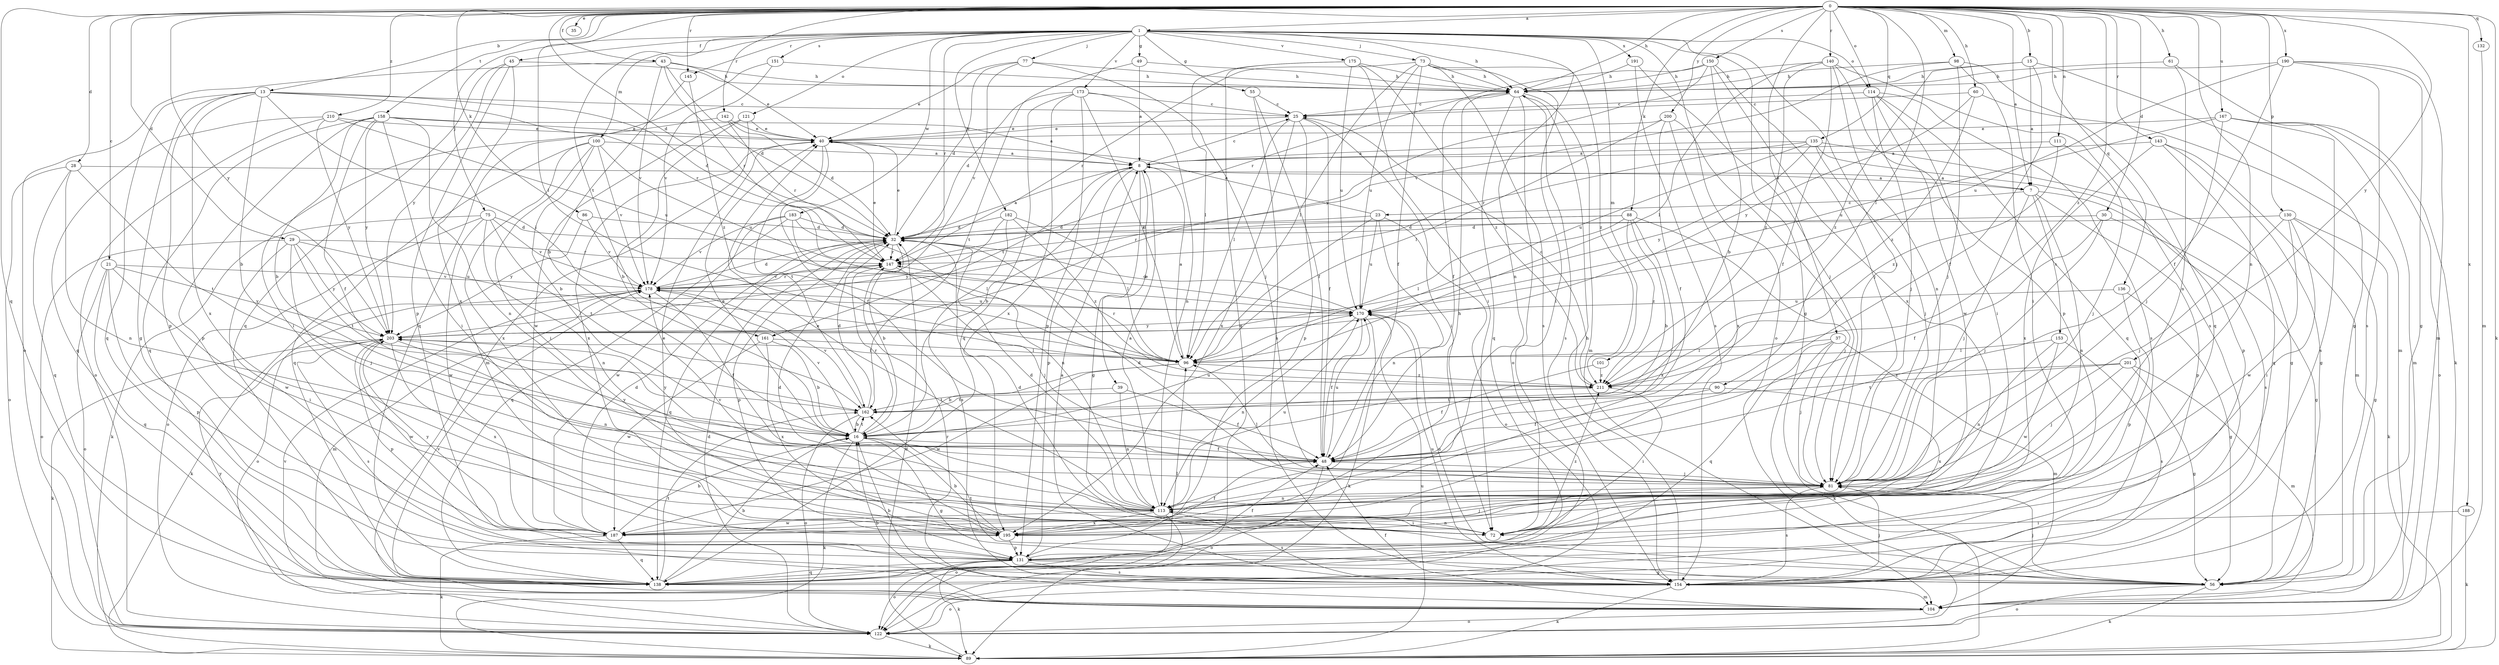 strict digraph  {
0;
1;
7;
8;
13;
15;
16;
21;
23;
25;
28;
29;
30;
32;
35;
37;
39;
40;
43;
45;
48;
49;
55;
56;
60;
61;
64;
72;
73;
75;
77;
81;
86;
88;
89;
90;
96;
98;
100;
101;
104;
111;
113;
114;
121;
122;
130;
131;
132;
135;
136;
138;
140;
142;
143;
145;
147;
150;
151;
153;
154;
158;
161;
162;
167;
170;
173;
175;
178;
182;
183;
187;
188;
190;
191;
195;
200;
201;
203;
210;
211;
0 -> 1  [label=a];
0 -> 7  [label=a];
0 -> 13  [label=b];
0 -> 15  [label=b];
0 -> 21  [label=c];
0 -> 28  [label=d];
0 -> 29  [label=d];
0 -> 30  [label=d];
0 -> 32  [label=d];
0 -> 35  [label=e];
0 -> 37  [label=e];
0 -> 43  [label=f];
0 -> 60  [label=h];
0 -> 61  [label=h];
0 -> 64  [label=h];
0 -> 86  [label=k];
0 -> 88  [label=k];
0 -> 89  [label=k];
0 -> 90  [label=l];
0 -> 96  [label=l];
0 -> 98  [label=m];
0 -> 111  [label=n];
0 -> 113  [label=n];
0 -> 114  [label=o];
0 -> 130  [label=p];
0 -> 132  [label=q];
0 -> 135  [label=q];
0 -> 136  [label=q];
0 -> 138  [label=q];
0 -> 140  [label=r];
0 -> 142  [label=r];
0 -> 143  [label=r];
0 -> 145  [label=r];
0 -> 150  [label=s];
0 -> 158  [label=t];
0 -> 167  [label=u];
0 -> 188  [label=x];
0 -> 190  [label=x];
0 -> 200  [label=y];
0 -> 201  [label=y];
0 -> 203  [label=y];
0 -> 210  [label=z];
0 -> 211  [label=z];
1 -> 45  [label=f];
1 -> 49  [label=g];
1 -> 55  [label=g];
1 -> 56  [label=g];
1 -> 64  [label=h];
1 -> 73  [label=j];
1 -> 75  [label=j];
1 -> 77  [label=j];
1 -> 81  [label=j];
1 -> 100  [label=m];
1 -> 101  [label=m];
1 -> 113  [label=n];
1 -> 114  [label=o];
1 -> 121  [label=o];
1 -> 122  [label=o];
1 -> 145  [label=r];
1 -> 147  [label=r];
1 -> 151  [label=s];
1 -> 161  [label=t];
1 -> 173  [label=v];
1 -> 175  [label=v];
1 -> 182  [label=w];
1 -> 183  [label=w];
1 -> 191  [label=x];
7 -> 23  [label=c];
7 -> 81  [label=j];
7 -> 113  [label=n];
7 -> 131  [label=p];
7 -> 153  [label=s];
7 -> 154  [label=s];
8 -> 7  [label=a];
8 -> 16  [label=b];
8 -> 25  [label=c];
8 -> 39  [label=e];
8 -> 56  [label=g];
8 -> 131  [label=p];
8 -> 161  [label=t];
13 -> 16  [label=b];
13 -> 25  [label=c];
13 -> 32  [label=d];
13 -> 56  [label=g];
13 -> 96  [label=l];
13 -> 131  [label=p];
13 -> 138  [label=q];
13 -> 147  [label=r];
13 -> 195  [label=x];
15 -> 7  [label=a];
15 -> 48  [label=f];
15 -> 56  [label=g];
15 -> 64  [label=h];
15 -> 211  [label=z];
16 -> 48  [label=f];
16 -> 56  [label=g];
16 -> 89  [label=k];
16 -> 147  [label=r];
16 -> 162  [label=t];
16 -> 170  [label=u];
16 -> 178  [label=v];
16 -> 203  [label=y];
21 -> 72  [label=i];
21 -> 122  [label=o];
21 -> 131  [label=p];
21 -> 138  [label=q];
21 -> 178  [label=v];
21 -> 203  [label=y];
23 -> 32  [label=d];
23 -> 40  [label=e];
23 -> 96  [label=l];
23 -> 113  [label=n];
23 -> 122  [label=o];
23 -> 170  [label=u];
25 -> 40  [label=e];
25 -> 48  [label=f];
25 -> 72  [label=i];
25 -> 96  [label=l];
25 -> 131  [label=p];
25 -> 195  [label=x];
28 -> 7  [label=a];
28 -> 113  [label=n];
28 -> 122  [label=o];
28 -> 138  [label=q];
28 -> 162  [label=t];
29 -> 81  [label=j];
29 -> 122  [label=o];
29 -> 147  [label=r];
29 -> 162  [label=t];
29 -> 170  [label=u];
29 -> 187  [label=w];
29 -> 203  [label=y];
30 -> 32  [label=d];
30 -> 48  [label=f];
30 -> 56  [label=g];
30 -> 81  [label=j];
32 -> 8  [label=a];
32 -> 16  [label=b];
32 -> 40  [label=e];
32 -> 131  [label=p];
32 -> 138  [label=q];
32 -> 147  [label=r];
37 -> 81  [label=j];
37 -> 89  [label=k];
37 -> 96  [label=l];
37 -> 104  [label=m];
37 -> 138  [label=q];
39 -> 48  [label=f];
39 -> 113  [label=n];
39 -> 162  [label=t];
40 -> 8  [label=a];
40 -> 48  [label=f];
40 -> 162  [label=t];
40 -> 195  [label=x];
43 -> 32  [label=d];
43 -> 40  [label=e];
43 -> 64  [label=h];
43 -> 122  [label=o];
43 -> 147  [label=r];
43 -> 178  [label=v];
45 -> 64  [label=h];
45 -> 131  [label=p];
45 -> 138  [label=q];
45 -> 195  [label=x];
45 -> 203  [label=y];
48 -> 40  [label=e];
48 -> 81  [label=j];
48 -> 122  [label=o];
48 -> 170  [label=u];
48 -> 203  [label=y];
49 -> 8  [label=a];
49 -> 64  [label=h];
49 -> 162  [label=t];
55 -> 25  [label=c];
55 -> 48  [label=f];
55 -> 154  [label=s];
56 -> 81  [label=j];
56 -> 89  [label=k];
56 -> 122  [label=o];
56 -> 162  [label=t];
56 -> 170  [label=u];
60 -> 25  [label=c];
60 -> 104  [label=m];
60 -> 203  [label=y];
60 -> 211  [label=z];
61 -> 64  [label=h];
61 -> 89  [label=k];
61 -> 113  [label=n];
64 -> 25  [label=c];
64 -> 48  [label=f];
64 -> 104  [label=m];
64 -> 122  [label=o];
64 -> 138  [label=q];
64 -> 154  [label=s];
72 -> 32  [label=d];
72 -> 113  [label=n];
72 -> 211  [label=z];
73 -> 48  [label=f];
73 -> 64  [label=h];
73 -> 72  [label=i];
73 -> 96  [label=l];
73 -> 147  [label=r];
73 -> 154  [label=s];
73 -> 170  [label=u];
73 -> 211  [label=z];
75 -> 32  [label=d];
75 -> 89  [label=k];
75 -> 113  [label=n];
75 -> 122  [label=o];
75 -> 162  [label=t];
75 -> 178  [label=v];
75 -> 187  [label=w];
77 -> 32  [label=d];
77 -> 40  [label=e];
77 -> 64  [label=h];
77 -> 81  [label=j];
77 -> 178  [label=v];
81 -> 32  [label=d];
81 -> 96  [label=l];
81 -> 113  [label=n];
81 -> 154  [label=s];
86 -> 32  [label=d];
86 -> 178  [label=v];
86 -> 203  [label=y];
88 -> 16  [label=b];
88 -> 32  [label=d];
88 -> 81  [label=j];
88 -> 96  [label=l];
88 -> 147  [label=r];
88 -> 195  [label=x];
88 -> 211  [label=z];
89 -> 32  [label=d];
89 -> 170  [label=u];
90 -> 48  [label=f];
90 -> 162  [label=t];
90 -> 195  [label=x];
96 -> 8  [label=a];
96 -> 16  [label=b];
96 -> 147  [label=r];
96 -> 187  [label=w];
96 -> 211  [label=z];
98 -> 64  [label=h];
98 -> 72  [label=i];
98 -> 81  [label=j];
98 -> 138  [label=q];
98 -> 178  [label=v];
100 -> 8  [label=a];
100 -> 16  [label=b];
100 -> 72  [label=i];
100 -> 138  [label=q];
100 -> 170  [label=u];
100 -> 178  [label=v];
100 -> 195  [label=x];
101 -> 48  [label=f];
101 -> 211  [label=z];
104 -> 16  [label=b];
104 -> 48  [label=f];
104 -> 122  [label=o];
104 -> 147  [label=r];
104 -> 178  [label=v];
104 -> 203  [label=y];
111 -> 8  [label=a];
111 -> 81  [label=j];
111 -> 211  [label=z];
113 -> 8  [label=a];
113 -> 32  [label=d];
113 -> 40  [label=e];
113 -> 72  [label=i];
113 -> 122  [label=o];
113 -> 154  [label=s];
113 -> 170  [label=u];
113 -> 178  [label=v];
113 -> 187  [label=w];
113 -> 195  [label=x];
114 -> 25  [label=c];
114 -> 72  [label=i];
114 -> 81  [label=j];
114 -> 138  [label=q];
114 -> 154  [label=s];
114 -> 187  [label=w];
121 -> 16  [label=b];
121 -> 40  [label=e];
121 -> 104  [label=m];
121 -> 187  [label=w];
122 -> 32  [label=d];
122 -> 89  [label=k];
122 -> 178  [label=v];
130 -> 32  [label=d];
130 -> 56  [label=g];
130 -> 72  [label=i];
130 -> 81  [label=j];
130 -> 89  [label=k];
130 -> 187  [label=w];
131 -> 48  [label=f];
131 -> 56  [label=g];
131 -> 89  [label=k];
131 -> 122  [label=o];
131 -> 138  [label=q];
131 -> 154  [label=s];
132 -> 104  [label=m];
135 -> 8  [label=a];
135 -> 56  [label=g];
135 -> 81  [label=j];
135 -> 131  [label=p];
135 -> 147  [label=r];
135 -> 170  [label=u];
135 -> 203  [label=y];
136 -> 56  [label=g];
136 -> 131  [label=p];
136 -> 170  [label=u];
138 -> 16  [label=b];
138 -> 96  [label=l];
138 -> 162  [label=t];
140 -> 48  [label=f];
140 -> 64  [label=h];
140 -> 96  [label=l];
140 -> 113  [label=n];
140 -> 131  [label=p];
140 -> 154  [label=s];
140 -> 211  [label=z];
142 -> 32  [label=d];
142 -> 40  [label=e];
142 -> 72  [label=i];
142 -> 147  [label=r];
143 -> 8  [label=a];
143 -> 56  [label=g];
143 -> 104  [label=m];
143 -> 138  [label=q];
143 -> 195  [label=x];
145 -> 16  [label=b];
145 -> 211  [label=z];
147 -> 40  [label=e];
147 -> 81  [label=j];
147 -> 178  [label=v];
150 -> 16  [label=b];
150 -> 64  [label=h];
150 -> 81  [label=j];
150 -> 147  [label=r];
150 -> 195  [label=x];
150 -> 203  [label=y];
151 -> 64  [label=h];
151 -> 138  [label=q];
151 -> 178  [label=v];
153 -> 96  [label=l];
153 -> 113  [label=n];
153 -> 154  [label=s];
153 -> 187  [label=w];
154 -> 8  [label=a];
154 -> 16  [label=b];
154 -> 64  [label=h];
154 -> 81  [label=j];
154 -> 89  [label=k];
154 -> 104  [label=m];
154 -> 122  [label=o];
154 -> 170  [label=u];
158 -> 8  [label=a];
158 -> 16  [label=b];
158 -> 40  [label=e];
158 -> 48  [label=f];
158 -> 72  [label=i];
158 -> 113  [label=n];
158 -> 131  [label=p];
158 -> 138  [label=q];
158 -> 203  [label=y];
161 -> 16  [label=b];
161 -> 96  [label=l];
161 -> 187  [label=w];
161 -> 195  [label=x];
162 -> 16  [label=b];
162 -> 32  [label=d];
162 -> 122  [label=o];
162 -> 178  [label=v];
167 -> 40  [label=e];
167 -> 81  [label=j];
167 -> 104  [label=m];
167 -> 122  [label=o];
167 -> 154  [label=s];
167 -> 170  [label=u];
170 -> 32  [label=d];
170 -> 48  [label=f];
170 -> 89  [label=k];
170 -> 113  [label=n];
170 -> 203  [label=y];
173 -> 25  [label=c];
173 -> 32  [label=d];
173 -> 96  [label=l];
173 -> 113  [label=n];
173 -> 131  [label=p];
173 -> 138  [label=q];
173 -> 195  [label=x];
175 -> 64  [label=h];
175 -> 72  [label=i];
175 -> 96  [label=l];
175 -> 138  [label=q];
175 -> 170  [label=u];
175 -> 211  [label=z];
178 -> 32  [label=d];
178 -> 48  [label=f];
178 -> 89  [label=k];
178 -> 104  [label=m];
178 -> 122  [label=o];
178 -> 147  [label=r];
178 -> 170  [label=u];
182 -> 32  [label=d];
182 -> 96  [label=l];
182 -> 154  [label=s];
182 -> 203  [label=y];
182 -> 211  [label=z];
183 -> 32  [label=d];
183 -> 96  [label=l];
183 -> 113  [label=n];
183 -> 138  [label=q];
183 -> 178  [label=v];
183 -> 187  [label=w];
187 -> 16  [label=b];
187 -> 32  [label=d];
187 -> 64  [label=h];
187 -> 89  [label=k];
187 -> 138  [label=q];
187 -> 203  [label=y];
188 -> 72  [label=i];
188 -> 89  [label=k];
190 -> 48  [label=f];
190 -> 56  [label=g];
190 -> 64  [label=h];
190 -> 104  [label=m];
190 -> 154  [label=s];
190 -> 170  [label=u];
191 -> 64  [label=h];
191 -> 81  [label=j];
191 -> 154  [label=s];
195 -> 16  [label=b];
195 -> 32  [label=d];
195 -> 40  [label=e];
195 -> 48  [label=f];
195 -> 81  [label=j];
195 -> 131  [label=p];
200 -> 40  [label=e];
200 -> 48  [label=f];
200 -> 81  [label=j];
200 -> 96  [label=l];
200 -> 195  [label=x];
201 -> 56  [label=g];
201 -> 81  [label=j];
201 -> 104  [label=m];
201 -> 162  [label=t];
201 -> 211  [label=z];
203 -> 89  [label=k];
203 -> 96  [label=l];
203 -> 113  [label=n];
203 -> 131  [label=p];
203 -> 154  [label=s];
203 -> 187  [label=w];
203 -> 195  [label=x];
210 -> 40  [label=e];
210 -> 122  [label=o];
210 -> 138  [label=q];
210 -> 170  [label=u];
210 -> 203  [label=y];
211 -> 25  [label=c];
211 -> 72  [label=i];
211 -> 162  [label=t];
}
